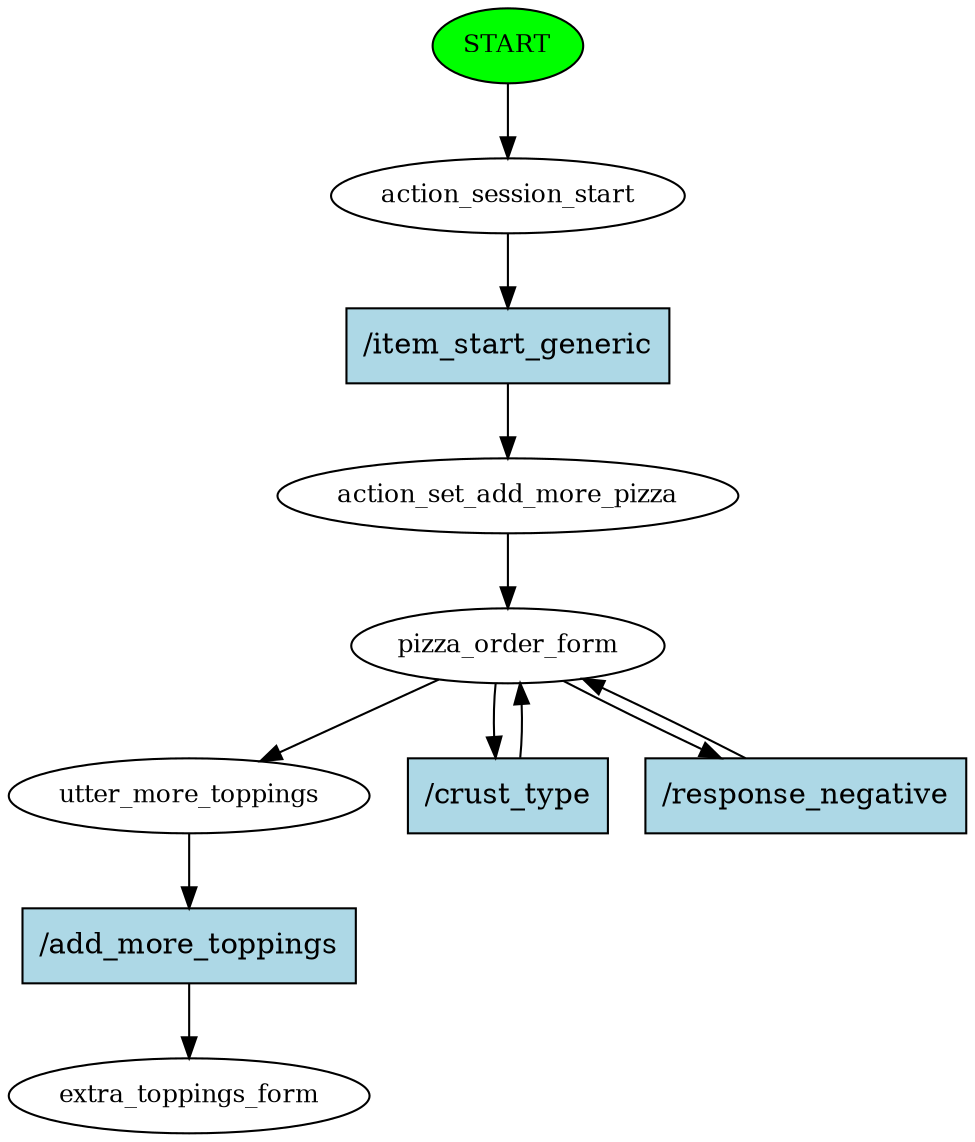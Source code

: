digraph  {
0 [class="start active", fillcolor=green, fontsize=12, label=START, style=filled];
1 [class=active, fontsize=12, label=action_session_start];
2 [class=active, fontsize=12, label=action_set_add_more_pizza];
3 [class=active, fontsize=12, label=pizza_order_form];
6 [class=active, fontsize=12, label=utter_more_toppings];
7 [class="dashed active", fontsize=12, label=extra_toppings_form];
8 [class="intent active", fillcolor=lightblue, label="/item_start_generic", shape=rect, style=filled];
9 [class="intent active", fillcolor=lightblue, label="/crust_type", shape=rect, style=filled];
10 [class="intent active", fillcolor=lightblue, label="/response_negative", shape=rect, style=filled];
11 [class="intent active", fillcolor=lightblue, label="/add_more_toppings", shape=rect, style=filled];
0 -> 1  [class=active, key=NONE, label=""];
1 -> 8  [class=active, key=0];
2 -> 3  [class=active, key=NONE, label=""];
3 -> 6  [class=active, key=NONE, label=""];
3 -> 9  [class=active, key=0];
3 -> 10  [class=active, key=0];
6 -> 11  [class=active, key=0];
8 -> 2  [class=active, key=0];
9 -> 3  [class=active, key=0];
10 -> 3  [class=active, key=0];
11 -> 7  [class=active, key=0];
}
